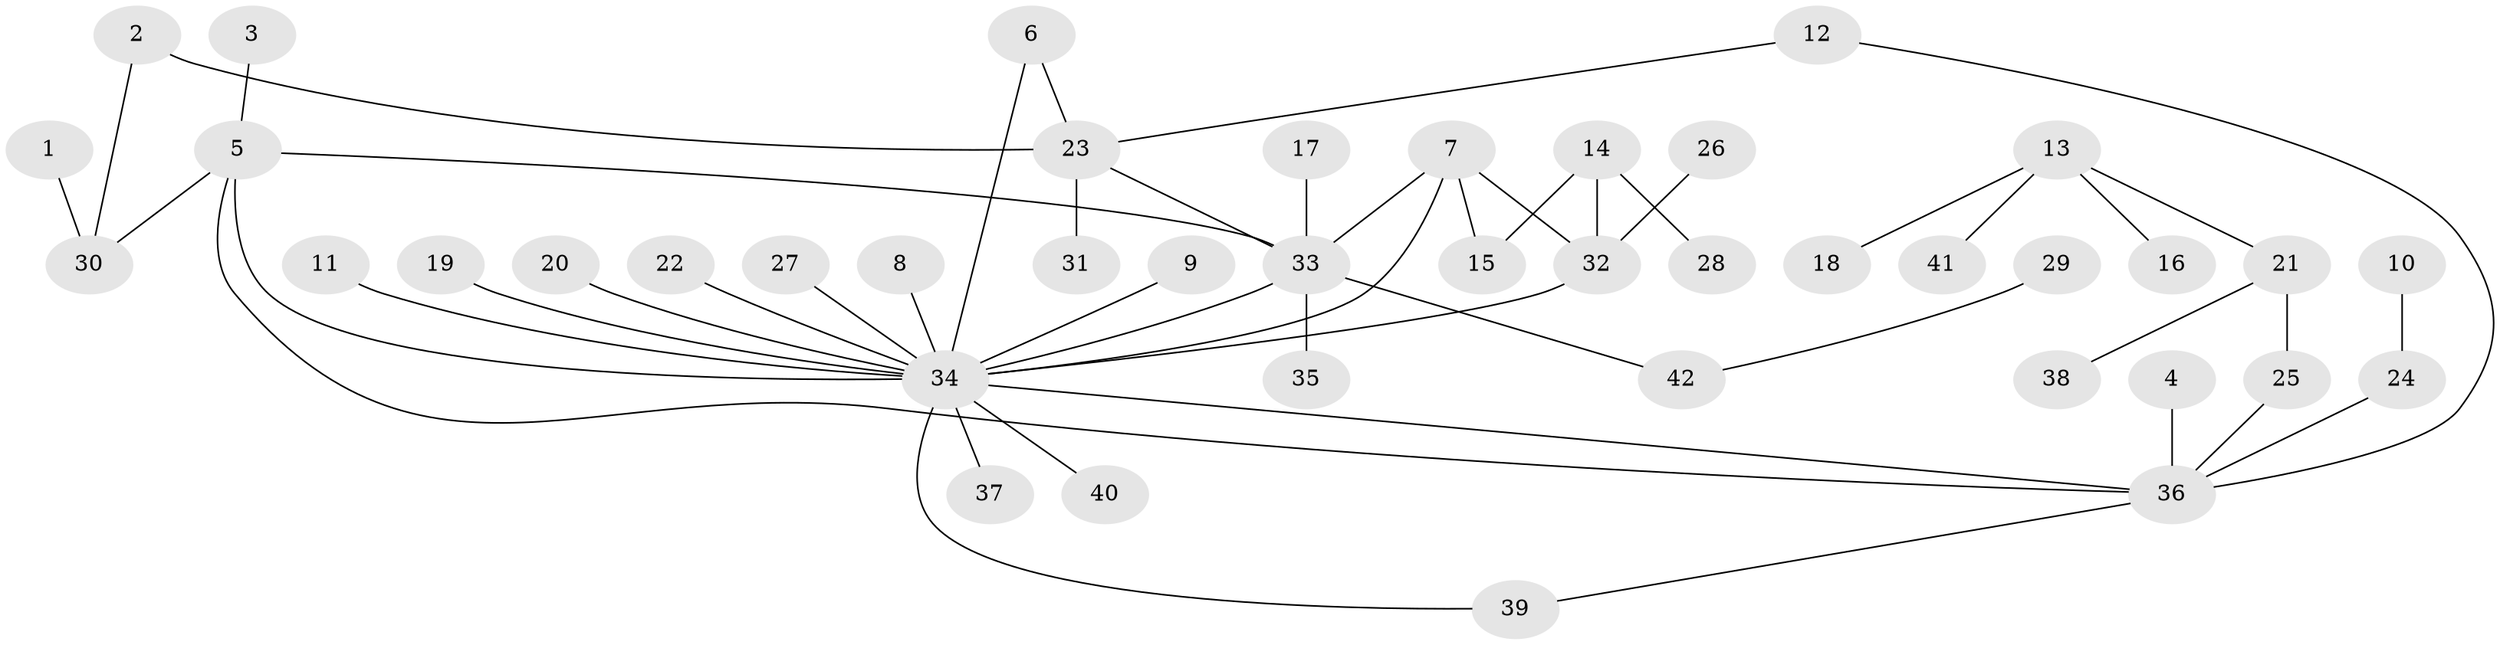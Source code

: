 // original degree distribution, {9: 0.024096385542168676, 5: 0.04819277108433735, 6: 0.012048192771084338, 1: 0.6024096385542169, 18: 0.012048192771084338, 3: 0.10843373493975904, 2: 0.13253012048192772, 4: 0.04819277108433735, 7: 0.012048192771084338}
// Generated by graph-tools (version 1.1) at 2025/01/03/09/25 03:01:48]
// undirected, 42 vertices, 50 edges
graph export_dot {
graph [start="1"]
  node [color=gray90,style=filled];
  1;
  2;
  3;
  4;
  5;
  6;
  7;
  8;
  9;
  10;
  11;
  12;
  13;
  14;
  15;
  16;
  17;
  18;
  19;
  20;
  21;
  22;
  23;
  24;
  25;
  26;
  27;
  28;
  29;
  30;
  31;
  32;
  33;
  34;
  35;
  36;
  37;
  38;
  39;
  40;
  41;
  42;
  1 -- 30 [weight=1.0];
  2 -- 23 [weight=1.0];
  2 -- 30 [weight=1.0];
  3 -- 5 [weight=1.0];
  4 -- 36 [weight=1.0];
  5 -- 30 [weight=1.0];
  5 -- 33 [weight=1.0];
  5 -- 34 [weight=1.0];
  5 -- 36 [weight=1.0];
  6 -- 23 [weight=1.0];
  6 -- 34 [weight=1.0];
  7 -- 15 [weight=1.0];
  7 -- 32 [weight=1.0];
  7 -- 33 [weight=1.0];
  7 -- 34 [weight=1.0];
  8 -- 34 [weight=1.0];
  9 -- 34 [weight=1.0];
  10 -- 24 [weight=1.0];
  11 -- 34 [weight=1.0];
  12 -- 23 [weight=1.0];
  12 -- 36 [weight=1.0];
  13 -- 16 [weight=1.0];
  13 -- 18 [weight=1.0];
  13 -- 21 [weight=1.0];
  13 -- 41 [weight=1.0];
  14 -- 15 [weight=1.0];
  14 -- 28 [weight=1.0];
  14 -- 32 [weight=2.0];
  17 -- 33 [weight=1.0];
  19 -- 34 [weight=1.0];
  20 -- 34 [weight=1.0];
  21 -- 25 [weight=1.0];
  21 -- 38 [weight=1.0];
  22 -- 34 [weight=1.0];
  23 -- 31 [weight=1.0];
  23 -- 33 [weight=1.0];
  24 -- 36 [weight=1.0];
  25 -- 36 [weight=1.0];
  26 -- 32 [weight=1.0];
  27 -- 34 [weight=1.0];
  29 -- 42 [weight=1.0];
  32 -- 34 [weight=1.0];
  33 -- 34 [weight=1.0];
  33 -- 35 [weight=1.0];
  33 -- 42 [weight=1.0];
  34 -- 36 [weight=1.0];
  34 -- 37 [weight=1.0];
  34 -- 39 [weight=1.0];
  34 -- 40 [weight=1.0];
  36 -- 39 [weight=1.0];
}
